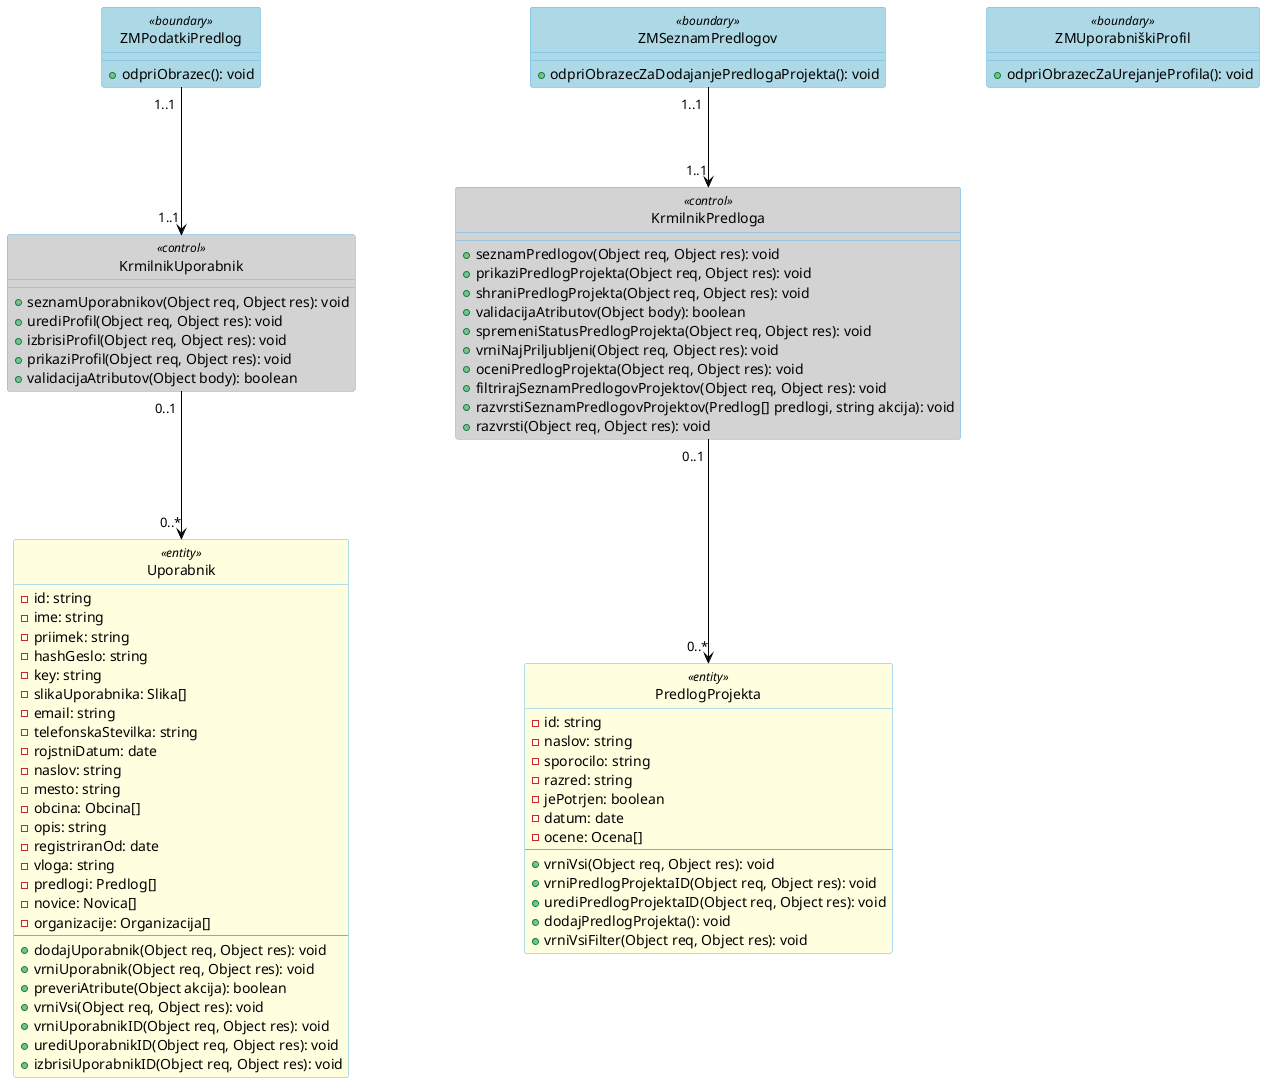 @startuml
skinparam Class {
  backgroundColor white
  borderColor #5FB8EC
  arrowColor black
}
skinparam linetype ortho
skinparam backgroundcolor transparent
skinparam nodesep 100
skinparam ranksep 100
hide circle


Class "ZMPodatkiPredlog" as ZMPodatkiPredlog <<boundary>> #lightBlue {
 +odpriObrazec(): void
}

Class "ZMSeznamPredlogov" as ZMSeznamPredlogov <<boundary>> #lightBlue {
  +odpriObrazecZaDodajanjePredlogaProjekta(): void
}

Class "ZMUporabniškiProfil" as ZMUporabniskiProfil <<boundary>> #lightBlue {
  +odpriObrazecZaUrejanjeProfila(): void
}

Class "KrmilnikUporabnik" as KrmilnikUporabnik <<control>> #lightGray {
  +seznamUporabnikov(Object req, Object res): void
  +urediProfil(Object req, Object res): void
  +izbrisiProfil(Object req, Object res): void
  +prikaziProfil(Object req, Object res): void
  +validacijaAtributov(Object body): boolean
}
Class "KrmilnikPredloga" as KrmilnikPredloga <<control>> #lightGray {
  +seznamPredlogov(Object req, Object res): void
  +prikaziPredlogProjekta(Object req, Object res): void
  +shraniPredlogProjekta(Object req, Object res): void
  +validacijaAtributov(Object body): boolean
  +spremeniStatusPredlogProjekta(Object req, Object res): void
  +vrniNajPriljubljeni(Object req, Object res): void
  +oceniPredlogProjekta(Object req, Object res): void
  +filtrirajSeznamPredlogovProjektov(Object req, Object res): void
  +razvrstiSeznamPredlogovProjektov(Predlog[] predlogi, string akcija): void
  +razvrsti(Object req, Object res): void
}

Class "Uporabnik" as Uporabnik <<entity>> #lightYellow {
  -id: string
  -ime: string
  -priimek: string
  -hashGeslo: string
  -key: string
  -slikaUporabnika: Slika[]
  -email: string
  -telefonskaStevilka: string
  -rojstniDatum: date
  -naslov: string
  -mesto: string
  -obcina: Obcina[]
  -opis: string
  -registriranOd: date
  -vloga: string
  -predlogi: Predlog[]
  -novice: Novica[]
  -organizacije: Organizacija[]
  --
  +dodajUporabnik(Object req, Object res): void
  +vrniUporabnik(Object req, Object res): void
  +preveriAtribute(Object akcija): boolean
  +vrniVsi(Object req, Object res): void
  +vrniUporabnikID(Object req, Object res): void
  +urediUporabnikID(Object req, Object res): void
  +izbrisiUporabnikID(Object req, Object res): void
}

Class "PredlogProjekta" as PredlogProjekta <<entity>> #lightYellow {
  -id: string
  -naslov: string
  -sporocilo: string
  -razred: string
  -jePotrjen: boolean
  -datum: date
  -ocene: Ocena[]
  --
  +vrniVsi(Object req, Object res): void
  +vrniPredlogProjektaID(Object req, Object res): void
  +urediPredlogProjektaID(Object req, Object res): void
  +dodajPredlogProjekta(): void
  +vrniVsiFilter(Object req, Object res): void
}

ZMPodatkiPredlog "1..1 " -down-> " 1..1" KrmilnikUporabnik
ZMSeznamPredlogov "1..1 " -down-> " 1..1" KrmilnikPredloga
KrmilnikUporabnik "0..1 " -down-> " 0..*" Uporabnik
KrmilnikPredloga "0..1 " -down-> " 0..*" PredlogProjekta
@enduml